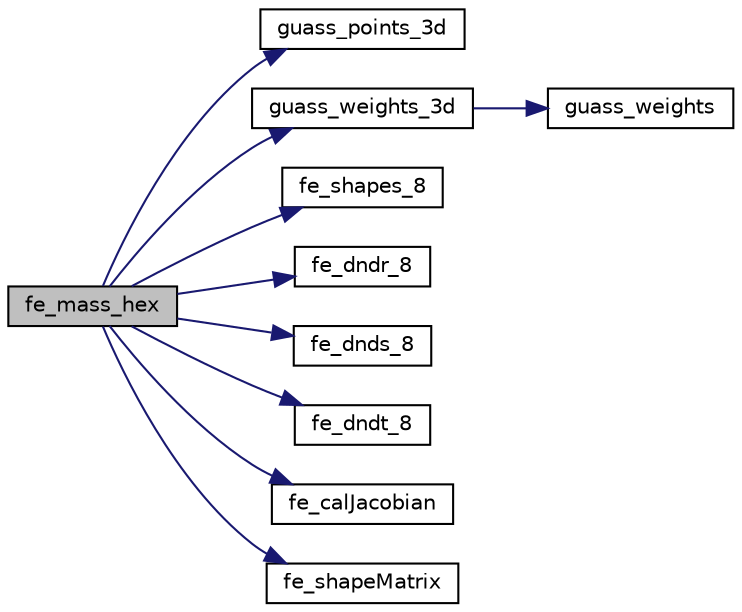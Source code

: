 digraph "fe_mass_hex"
{
  edge [fontname="Helvetica",fontsize="10",labelfontname="Helvetica",labelfontsize="10"];
  node [fontname="Helvetica",fontsize="10",shape=record];
  rankdir="LR";
  Node228 [label="fe_mass_hex",height=0.2,width=0.4,color="black", fillcolor="grey75", style="filled", fontcolor="black"];
  Node228 -> Node229 [color="midnightblue",fontsize="10",style="solid",fontname="Helvetica"];
  Node229 [label="guass_points_3d",height=0.2,width=0.4,color="black", fillcolor="white", style="filled",URL="$functions_8h.html#a502e3469e1cc253deb142f46c0789a78"];
  Node228 -> Node230 [color="midnightblue",fontsize="10",style="solid",fontname="Helvetica"];
  Node230 [label="guass_weights_3d",height=0.2,width=0.4,color="black", fillcolor="white", style="filled",URL="$functions_8h.html#ad99b08ce65ae353e91486d7685c22024"];
  Node230 -> Node231 [color="midnightblue",fontsize="10",style="solid",fontname="Helvetica"];
  Node231 [label="guass_weights",height=0.2,width=0.4,color="black", fillcolor="white", style="filled",URL="$fe__guass_8cpp.html#a84dcc9575e861bdb2872c10ba6238ee4"];
  Node228 -> Node232 [color="midnightblue",fontsize="10",style="solid",fontname="Helvetica"];
  Node232 [label="fe_shapes_8",height=0.2,width=0.4,color="black", fillcolor="white", style="filled",URL="$functions_8h.html#ab77a3a6d6f6b436d7e8c600bb0869927"];
  Node228 -> Node233 [color="midnightblue",fontsize="10",style="solid",fontname="Helvetica"];
  Node233 [label="fe_dndr_8",height=0.2,width=0.4,color="black", fillcolor="white", style="filled",URL="$functions_8h.html#afc547bef246c057db6cbd04bf7f866a9"];
  Node228 -> Node234 [color="midnightblue",fontsize="10",style="solid",fontname="Helvetica"];
  Node234 [label="fe_dnds_8",height=0.2,width=0.4,color="black", fillcolor="white", style="filled",URL="$functions_8h.html#ac0b5524525e1f2e89bb064c15ab8e664"];
  Node228 -> Node235 [color="midnightblue",fontsize="10",style="solid",fontname="Helvetica"];
  Node235 [label="fe_dndt_8",height=0.2,width=0.4,color="black", fillcolor="white", style="filled",URL="$functions_8h.html#a57e8e5c9f740c98e4767f29c121c2d0a"];
  Node228 -> Node236 [color="midnightblue",fontsize="10",style="solid",fontname="Helvetica"];
  Node236 [label="fe_calJacobian",height=0.2,width=0.4,color="black", fillcolor="white", style="filled",URL="$functions_8h.html#a12aa5a7a3443c6fcc5e65d3bcfc9bcc3"];
  Node228 -> Node237 [color="midnightblue",fontsize="10",style="solid",fontname="Helvetica"];
  Node237 [label="fe_shapeMatrix",height=0.2,width=0.4,color="black", fillcolor="white", style="filled",URL="$functions_8h.html#a98fae74dde5fe33a7062e7457a2d3227"];
}
